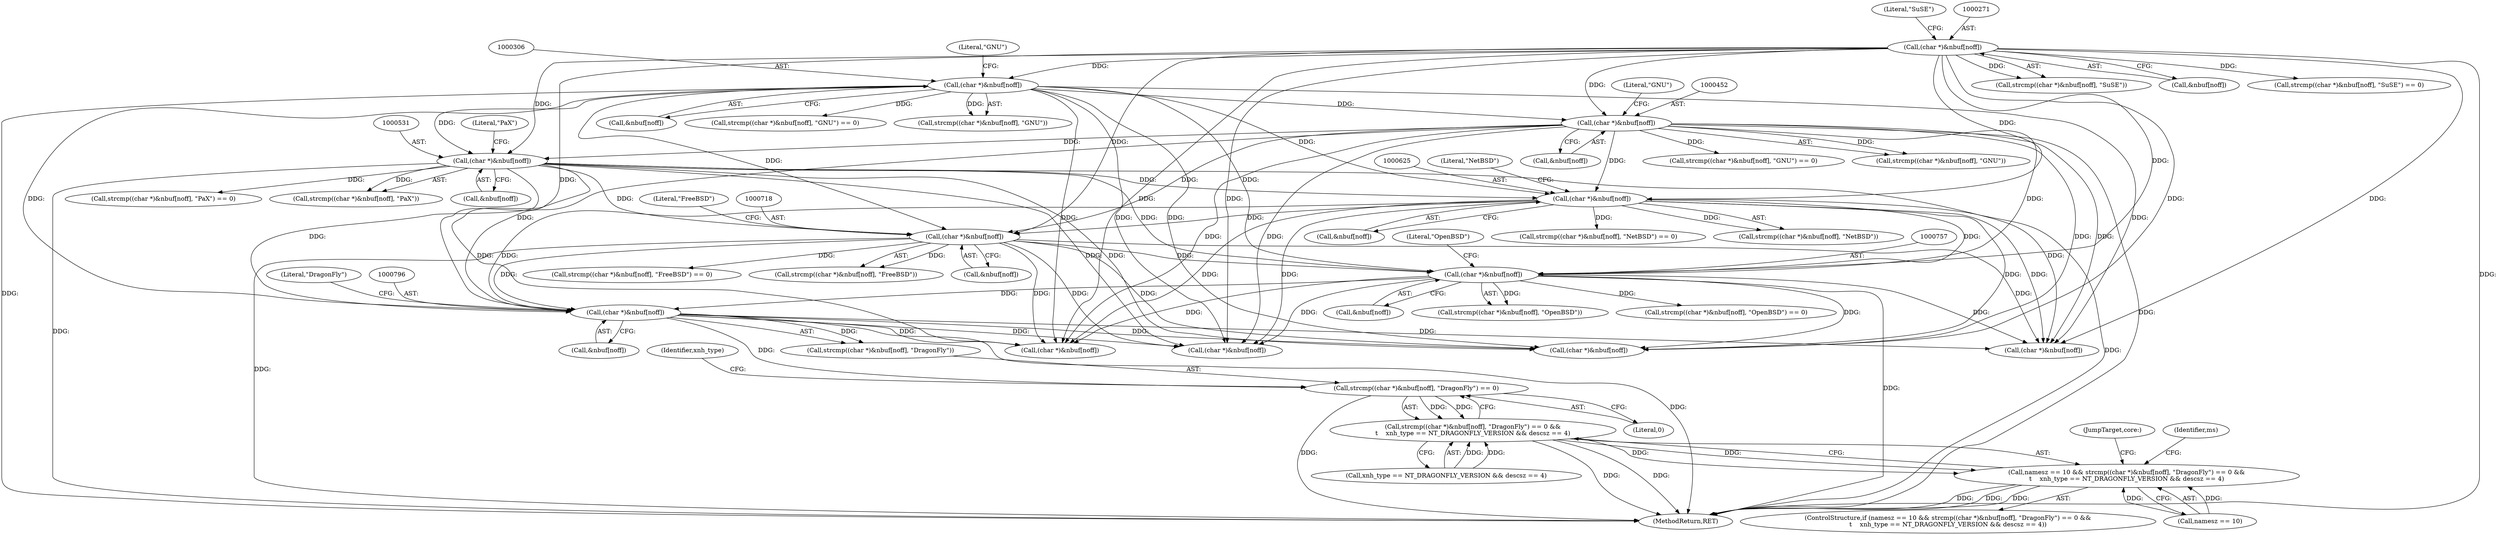 digraph "0_file_b4c01141e5367f247b84dcaf6aefbb4e741842b8@API" {
"1000793" [label="(Call,strcmp((char *)&nbuf[noff], \"DragonFly\") == 0)"];
"1000795" [label="(Call,(char *)&nbuf[noff])"];
"1000756" [label="(Call,(char *)&nbuf[noff])"];
"1000624" [label="(Call,(char *)&nbuf[noff])"];
"1000305" [label="(Call,(char *)&nbuf[noff])"];
"1000270" [label="(Call,(char *)&nbuf[noff])"];
"1000451" [label="(Call,(char *)&nbuf[noff])"];
"1000530" [label="(Call,(char *)&nbuf[noff])"];
"1000717" [label="(Call,(char *)&nbuf[noff])"];
"1000792" [label="(Call,strcmp((char *)&nbuf[noff], \"DragonFly\") == 0 &&\n\t    xnh_type == NT_DRAGONFLY_VERSION && descsz == 4)"];
"1000788" [label="(Call,namesz == 10 && strcmp((char *)&nbuf[noff], \"DragonFly\") == 0 &&\n\t    xnh_type == NT_DRAGONFLY_VERSION && descsz == 4)"];
"1000449" [label="(Call,strcmp((char *)&nbuf[noff], \"GNU\") == 0)"];
"1000528" [label="(Call,strcmp((char *)&nbuf[noff], \"PaX\") == 0)"];
"1000715" [label="(Call,strcmp((char *)&nbuf[noff], \"FreeBSD\") == 0)"];
"1000789" [label="(Call,namesz == 10)"];
"1000755" [label="(Call,strcmp((char *)&nbuf[noff], \"OpenBSD\"))"];
"1000630" [label="(Literal,\"NetBSD\")"];
"1000622" [label="(Call,strcmp((char *)&nbuf[noff], \"NetBSD\") == 0)"];
"1000450" [label="(Call,strcmp((char *)&nbuf[noff], \"GNU\"))"];
"1000305" [label="(Call,(char *)&nbuf[noff])"];
"1000529" [label="(Call,strcmp((char *)&nbuf[noff], \"PaX\"))"];
"1000536" [label="(Literal,\"PaX\")"];
"1000270" [label="(Call,(char *)&nbuf[noff])"];
"1000762" [label="(Literal,\"OpenBSD\")"];
"1000623" [label="(Call,strcmp((char *)&nbuf[noff], \"NetBSD\"))"];
"1000307" [label="(Call,&nbuf[noff])"];
"1000303" [label="(Call,strcmp((char *)&nbuf[noff], \"GNU\") == 0)"];
"1000723" [label="(Literal,\"FreeBSD\")"];
"1000788" [label="(Call,namesz == 10 && strcmp((char *)&nbuf[noff], \"DragonFly\") == 0 &&\n\t    xnh_type == NT_DRAGONFLY_VERSION && descsz == 4)"];
"1000794" [label="(Call,strcmp((char *)&nbuf[noff], \"DragonFly\"))"];
"1000716" [label="(Call,strcmp((char *)&nbuf[noff], \"FreeBSD\"))"];
"1000754" [label="(Call,strcmp((char *)&nbuf[noff], \"OpenBSD\") == 0)"];
"1000530" [label="(Call,(char *)&nbuf[noff])"];
"1001237" [label="(MethodReturn,RET)"];
"1000758" [label="(Call,&nbuf[noff])"];
"1000863" [label="(JumpTarget,core:)"];
"1000276" [label="(Literal,\"SuSE\")"];
"1000787" [label="(ControlStructure,if (namesz == 10 && strcmp((char *)&nbuf[noff], \"DragonFly\") == 0 &&\n\t    xnh_type == NT_DRAGONFLY_VERSION && descsz == 4))"];
"1000532" [label="(Call,&nbuf[noff])"];
"1000887" [label="(Call,(char *)&nbuf[noff])"];
"1000795" [label="(Call,(char *)&nbuf[noff])"];
"1000805" [label="(Identifier,xnh_type)"];
"1000925" [label="(Call,(char *)&nbuf[noff])"];
"1000803" [label="(Call,xnh_type == NT_DRAGONFLY_VERSION && descsz == 4)"];
"1000311" [label="(Literal,\"GNU\")"];
"1000624" [label="(Call,(char *)&nbuf[noff])"];
"1000872" [label="(Call,(char *)&nbuf[noff])"];
"1000269" [label="(Call,strcmp((char *)&nbuf[noff], \"SuSE\"))"];
"1000304" [label="(Call,strcmp((char *)&nbuf[noff], \"GNU\"))"];
"1000719" [label="(Call,&nbuf[noff])"];
"1000756" [label="(Call,(char *)&nbuf[noff])"];
"1000802" [label="(Literal,0)"];
"1000717" [label="(Call,(char *)&nbuf[noff])"];
"1000451" [label="(Call,(char *)&nbuf[noff])"];
"1000797" [label="(Call,&nbuf[noff])"];
"1000272" [label="(Call,&nbuf[noff])"];
"1000906" [label="(Call,(char *)&nbuf[noff])"];
"1000453" [label="(Call,&nbuf[noff])"];
"1000792" [label="(Call,strcmp((char *)&nbuf[noff], \"DragonFly\") == 0 &&\n\t    xnh_type == NT_DRAGONFLY_VERSION && descsz == 4)"];
"1000457" [label="(Literal,\"GNU\")"];
"1000801" [label="(Literal,\"DragonFly\")"];
"1000268" [label="(Call,strcmp((char *)&nbuf[noff], \"SuSE\") == 0)"];
"1000815" [label="(Identifier,ms)"];
"1000793" [label="(Call,strcmp((char *)&nbuf[noff], \"DragonFly\") == 0)"];
"1000626" [label="(Call,&nbuf[noff])"];
"1000793" -> "1000792"  [label="AST: "];
"1000793" -> "1000802"  [label="CFG: "];
"1000794" -> "1000793"  [label="AST: "];
"1000802" -> "1000793"  [label="AST: "];
"1000805" -> "1000793"  [label="CFG: "];
"1000792" -> "1000793"  [label="CFG: "];
"1000793" -> "1001237"  [label="DDG: "];
"1000793" -> "1000792"  [label="DDG: "];
"1000793" -> "1000792"  [label="DDG: "];
"1000795" -> "1000793"  [label="DDG: "];
"1000795" -> "1000794"  [label="AST: "];
"1000795" -> "1000797"  [label="CFG: "];
"1000796" -> "1000795"  [label="AST: "];
"1000797" -> "1000795"  [label="AST: "];
"1000801" -> "1000795"  [label="CFG: "];
"1000795" -> "1001237"  [label="DDG: "];
"1000795" -> "1000794"  [label="DDG: "];
"1000756" -> "1000795"  [label="DDG: "];
"1000624" -> "1000795"  [label="DDG: "];
"1000305" -> "1000795"  [label="DDG: "];
"1000270" -> "1000795"  [label="DDG: "];
"1000530" -> "1000795"  [label="DDG: "];
"1000451" -> "1000795"  [label="DDG: "];
"1000717" -> "1000795"  [label="DDG: "];
"1000795" -> "1000872"  [label="DDG: "];
"1000795" -> "1000887"  [label="DDG: "];
"1000795" -> "1000906"  [label="DDG: "];
"1000795" -> "1000925"  [label="DDG: "];
"1000756" -> "1000755"  [label="AST: "];
"1000756" -> "1000758"  [label="CFG: "];
"1000757" -> "1000756"  [label="AST: "];
"1000758" -> "1000756"  [label="AST: "];
"1000762" -> "1000756"  [label="CFG: "];
"1000756" -> "1001237"  [label="DDG: "];
"1000756" -> "1000754"  [label="DDG: "];
"1000756" -> "1000755"  [label="DDG: "];
"1000624" -> "1000756"  [label="DDG: "];
"1000305" -> "1000756"  [label="DDG: "];
"1000270" -> "1000756"  [label="DDG: "];
"1000530" -> "1000756"  [label="DDG: "];
"1000451" -> "1000756"  [label="DDG: "];
"1000717" -> "1000756"  [label="DDG: "];
"1000756" -> "1000872"  [label="DDG: "];
"1000756" -> "1000887"  [label="DDG: "];
"1000756" -> "1000906"  [label="DDG: "];
"1000756" -> "1000925"  [label="DDG: "];
"1000624" -> "1000623"  [label="AST: "];
"1000624" -> "1000626"  [label="CFG: "];
"1000625" -> "1000624"  [label="AST: "];
"1000626" -> "1000624"  [label="AST: "];
"1000630" -> "1000624"  [label="CFG: "];
"1000624" -> "1001237"  [label="DDG: "];
"1000624" -> "1000622"  [label="DDG: "];
"1000624" -> "1000623"  [label="DDG: "];
"1000305" -> "1000624"  [label="DDG: "];
"1000451" -> "1000624"  [label="DDG: "];
"1000270" -> "1000624"  [label="DDG: "];
"1000530" -> "1000624"  [label="DDG: "];
"1000624" -> "1000717"  [label="DDG: "];
"1000624" -> "1000872"  [label="DDG: "];
"1000624" -> "1000887"  [label="DDG: "];
"1000624" -> "1000906"  [label="DDG: "];
"1000624" -> "1000925"  [label="DDG: "];
"1000305" -> "1000304"  [label="AST: "];
"1000305" -> "1000307"  [label="CFG: "];
"1000306" -> "1000305"  [label="AST: "];
"1000307" -> "1000305"  [label="AST: "];
"1000311" -> "1000305"  [label="CFG: "];
"1000305" -> "1001237"  [label="DDG: "];
"1000305" -> "1000303"  [label="DDG: "];
"1000305" -> "1000304"  [label="DDG: "];
"1000270" -> "1000305"  [label="DDG: "];
"1000305" -> "1000451"  [label="DDG: "];
"1000305" -> "1000530"  [label="DDG: "];
"1000305" -> "1000717"  [label="DDG: "];
"1000305" -> "1000872"  [label="DDG: "];
"1000305" -> "1000887"  [label="DDG: "];
"1000305" -> "1000906"  [label="DDG: "];
"1000305" -> "1000925"  [label="DDG: "];
"1000270" -> "1000269"  [label="AST: "];
"1000270" -> "1000272"  [label="CFG: "];
"1000271" -> "1000270"  [label="AST: "];
"1000272" -> "1000270"  [label="AST: "];
"1000276" -> "1000270"  [label="CFG: "];
"1000270" -> "1001237"  [label="DDG: "];
"1000270" -> "1000268"  [label="DDG: "];
"1000270" -> "1000269"  [label="DDG: "];
"1000270" -> "1000451"  [label="DDG: "];
"1000270" -> "1000530"  [label="DDG: "];
"1000270" -> "1000717"  [label="DDG: "];
"1000270" -> "1000872"  [label="DDG: "];
"1000270" -> "1000887"  [label="DDG: "];
"1000270" -> "1000906"  [label="DDG: "];
"1000270" -> "1000925"  [label="DDG: "];
"1000451" -> "1000450"  [label="AST: "];
"1000451" -> "1000453"  [label="CFG: "];
"1000452" -> "1000451"  [label="AST: "];
"1000453" -> "1000451"  [label="AST: "];
"1000457" -> "1000451"  [label="CFG: "];
"1000451" -> "1001237"  [label="DDG: "];
"1000451" -> "1000449"  [label="DDG: "];
"1000451" -> "1000450"  [label="DDG: "];
"1000451" -> "1000530"  [label="DDG: "];
"1000451" -> "1000717"  [label="DDG: "];
"1000451" -> "1000872"  [label="DDG: "];
"1000451" -> "1000887"  [label="DDG: "];
"1000451" -> "1000906"  [label="DDG: "];
"1000451" -> "1000925"  [label="DDG: "];
"1000530" -> "1000529"  [label="AST: "];
"1000530" -> "1000532"  [label="CFG: "];
"1000531" -> "1000530"  [label="AST: "];
"1000532" -> "1000530"  [label="AST: "];
"1000536" -> "1000530"  [label="CFG: "];
"1000530" -> "1001237"  [label="DDG: "];
"1000530" -> "1000528"  [label="DDG: "];
"1000530" -> "1000529"  [label="DDG: "];
"1000530" -> "1000717"  [label="DDG: "];
"1000530" -> "1000872"  [label="DDG: "];
"1000530" -> "1000887"  [label="DDG: "];
"1000530" -> "1000906"  [label="DDG: "];
"1000530" -> "1000925"  [label="DDG: "];
"1000717" -> "1000716"  [label="AST: "];
"1000717" -> "1000719"  [label="CFG: "];
"1000718" -> "1000717"  [label="AST: "];
"1000719" -> "1000717"  [label="AST: "];
"1000723" -> "1000717"  [label="CFG: "];
"1000717" -> "1001237"  [label="DDG: "];
"1000717" -> "1000715"  [label="DDG: "];
"1000717" -> "1000716"  [label="DDG: "];
"1000717" -> "1000872"  [label="DDG: "];
"1000717" -> "1000887"  [label="DDG: "];
"1000717" -> "1000906"  [label="DDG: "];
"1000717" -> "1000925"  [label="DDG: "];
"1000792" -> "1000788"  [label="AST: "];
"1000792" -> "1000803"  [label="CFG: "];
"1000803" -> "1000792"  [label="AST: "];
"1000788" -> "1000792"  [label="CFG: "];
"1000792" -> "1001237"  [label="DDG: "];
"1000792" -> "1001237"  [label="DDG: "];
"1000792" -> "1000788"  [label="DDG: "];
"1000792" -> "1000788"  [label="DDG: "];
"1000803" -> "1000792"  [label="DDG: "];
"1000803" -> "1000792"  [label="DDG: "];
"1000788" -> "1000787"  [label="AST: "];
"1000788" -> "1000789"  [label="CFG: "];
"1000789" -> "1000788"  [label="AST: "];
"1000815" -> "1000788"  [label="CFG: "];
"1000863" -> "1000788"  [label="CFG: "];
"1000788" -> "1001237"  [label="DDG: "];
"1000788" -> "1001237"  [label="DDG: "];
"1000788" -> "1001237"  [label="DDG: "];
"1000789" -> "1000788"  [label="DDG: "];
"1000789" -> "1000788"  [label="DDG: "];
}
